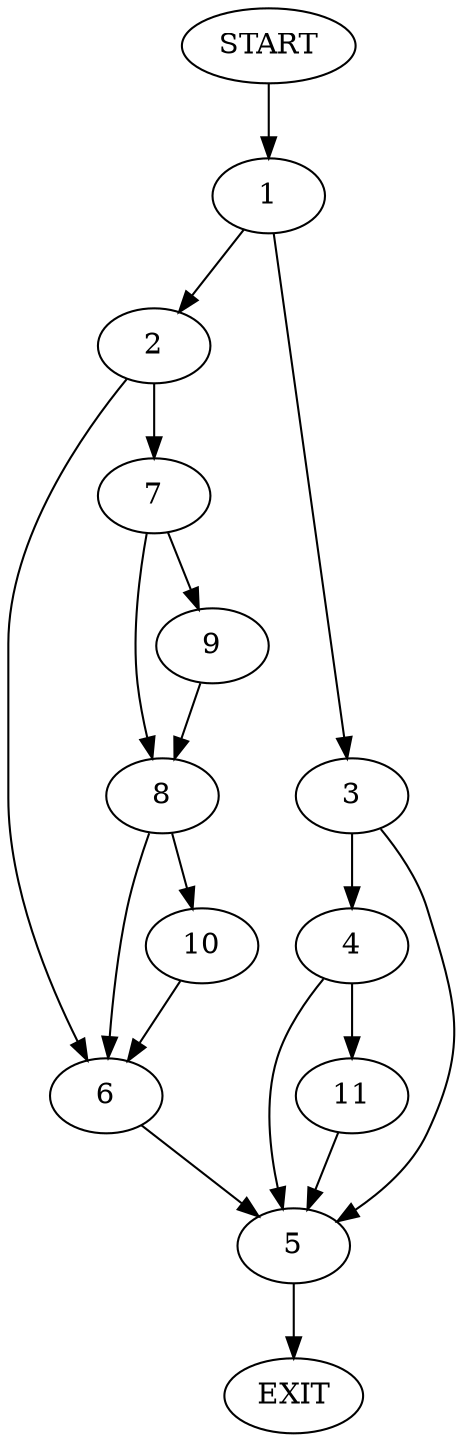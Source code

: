 digraph {
0 [label="START"]
12 [label="EXIT"]
0 -> 1
1 -> 2
1 -> 3
3 -> 4
3 -> 5
2 -> 6
2 -> 7
7 -> 8
7 -> 9
6 -> 5
8 -> 10
8 -> 6
9 -> 8
10 -> 6
5 -> 12
4 -> 11
4 -> 5
11 -> 5
}
